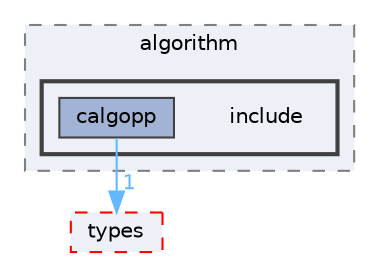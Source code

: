 digraph "lib/algorithm/include"
{
 // LATEX_PDF_SIZE
  bgcolor="transparent";
  edge [fontname=Helvetica,fontsize=10,labelfontname=Helvetica,labelfontsize=10];
  node [fontname=Helvetica,fontsize=10,shape=box,height=0.2,width=0.4];
  compound=true
  subgraph clusterdir_f5dd86dbd9583e7b6fc3983d3949da68 {
    graph [ bgcolor="#edf0f7", pencolor="grey50", label="algorithm", fontname=Helvetica,fontsize=10 style="filled,dashed", URL="dir_f5dd86dbd9583e7b6fc3983d3949da68.html",tooltip=""]
  subgraph clusterdir_9a97ad998015a048f4ab0c3f00568bf1 {
    graph [ bgcolor="#edf0f7", pencolor="grey25", label="", fontname=Helvetica,fontsize=10 style="filled,bold", URL="dir_9a97ad998015a048f4ab0c3f00568bf1.html",tooltip=""]
    dir_9a97ad998015a048f4ab0c3f00568bf1 [shape=plaintext, label="include"];
  dir_54e360b79649e752a54a4ed7c16747b9 [label="calgopp", fillcolor="#a2b4d6", color="grey25", style="filled", URL="dir_54e360b79649e752a54a4ed7c16747b9.html",tooltip=""];
  }
  }
  dir_560694f03ee5bf1136d79e4f1ca1ca37 [label="types", fillcolor="#edf0f7", color="red", style="filled,dashed", URL="dir_560694f03ee5bf1136d79e4f1ca1ca37.html",tooltip=""];
  dir_54e360b79649e752a54a4ed7c16747b9->dir_560694f03ee5bf1136d79e4f1ca1ca37 [headlabel="1", labeldistance=1.5 headhref="dir_000002_000012.html" color="steelblue1" fontcolor="steelblue1"];
}
